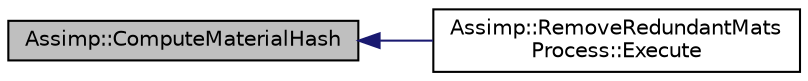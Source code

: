 digraph "Assimp::ComputeMaterialHash"
{
  edge [fontname="Helvetica",fontsize="10",labelfontname="Helvetica",labelfontsize="10"];
  node [fontname="Helvetica",fontsize="10",shape=record];
  rankdir="LR";
  Node1 [label="Assimp::ComputeMaterialHash",height=0.2,width=0.4,color="black", fillcolor="grey75", style="filled", fontcolor="black"];
  Node1 -> Node2 [dir="back",color="midnightblue",fontsize="10",style="solid",fontname="Helvetica"];
  Node2 [label="Assimp::RemoveRedundantMats\lProcess::Execute",height=0.2,width=0.4,color="black", fillcolor="white", style="filled",URL="$class_assimp_1_1_remove_redundant_mats_process.html#a5b3c0e23f7aac0ca5685e6078456b622"];
}
